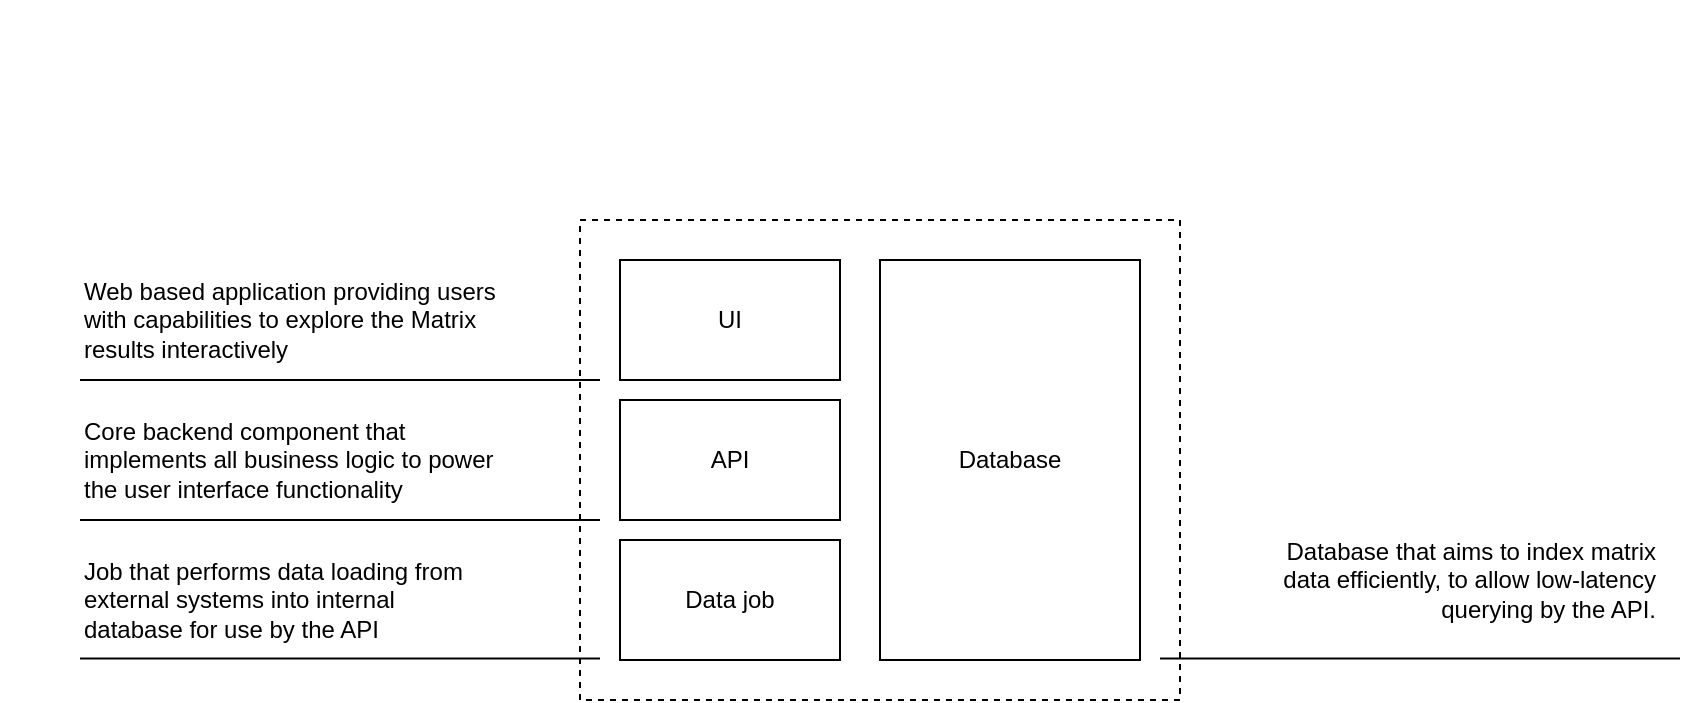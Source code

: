 <mxfile version="24.7.17">
  <diagram name="Page-1" id="UGDsAukETiwYPFEuLynQ">
    <mxGraphModel dx="1413" dy="727" grid="1" gridSize="10" guides="0" tooltips="1" connect="1" arrows="1" fold="1" page="0" pageScale="1" pageWidth="827" pageHeight="1169" math="0" shadow="0">
      <root>
        <mxCell id="0" />
        <mxCell id="1" parent="0" />
        <mxCell id="ema0MKk94POZrERC8X65-1" value="" style="rounded=0;whiteSpace=wrap;html=1;dashed=1;" vertex="1" parent="1">
          <mxGeometry x="20" y="180" width="300" height="240" as="geometry" />
        </mxCell>
        <mxCell id="ema0MKk94POZrERC8X65-2" value="UI" style="rounded=0;whiteSpace=wrap;html=1;" vertex="1" parent="1">
          <mxGeometry x="40" y="200" width="110" height="60" as="geometry" />
        </mxCell>
        <mxCell id="ema0MKk94POZrERC8X65-3" value="API" style="rounded=0;whiteSpace=wrap;html=1;" vertex="1" parent="1">
          <mxGeometry x="40" y="270" width="110" height="60" as="geometry" />
        </mxCell>
        <mxCell id="ema0MKk94POZrERC8X65-4" value="Data job" style="rounded=0;whiteSpace=wrap;html=1;" vertex="1" parent="1">
          <mxGeometry x="40" y="340" width="110" height="60" as="geometry" />
        </mxCell>
        <mxCell id="ema0MKk94POZrERC8X65-5" value="Database" style="rounded=0;whiteSpace=wrap;html=1;" vertex="1" parent="1">
          <mxGeometry x="170" y="200" width="130" height="200" as="geometry" />
        </mxCell>
        <mxCell id="ema0MKk94POZrERC8X65-6" value="" style="endArrow=none;html=1;rounded=0;" edge="1" parent="1">
          <mxGeometry width="50" height="50" relative="1" as="geometry">
            <mxPoint x="-230" y="260" as="sourcePoint" />
            <mxPoint x="30" y="260" as="targetPoint" />
          </mxGeometry>
        </mxCell>
        <mxCell id="ema0MKk94POZrERC8X65-7" value="" style="endArrow=none;html=1;rounded=0;" edge="1" parent="1">
          <mxGeometry width="50" height="50" relative="1" as="geometry">
            <mxPoint x="-230" y="330" as="sourcePoint" />
            <mxPoint x="30" y="330" as="targetPoint" />
          </mxGeometry>
        </mxCell>
        <mxCell id="ema0MKk94POZrERC8X65-8" value="" style="endArrow=none;html=1;rounded=0;" edge="1" parent="1">
          <mxGeometry width="50" height="50" relative="1" as="geometry">
            <mxPoint x="-230" y="399.2" as="sourcePoint" />
            <mxPoint x="30" y="399.2" as="targetPoint" />
          </mxGeometry>
        </mxCell>
        <mxCell id="ema0MKk94POZrERC8X65-9" value="" style="endArrow=none;html=1;rounded=0;" edge="1" parent="1">
          <mxGeometry width="50" height="50" relative="1" as="geometry">
            <mxPoint x="310" y="399.2" as="sourcePoint" />
            <mxPoint x="570" y="399.2" as="targetPoint" />
          </mxGeometry>
        </mxCell>
        <mxCell id="ema0MKk94POZrERC8X65-10" value="&lt;blockquote style=&quot;margin: 0 0 0 40px; border: none; padding: 0px;&quot;&gt;&lt;h1 style=&quot;text-align: justify; margin-top: 0px;&quot;&gt;&lt;br&gt;&lt;/h1&gt;&lt;/blockquote&gt;" style="text;html=1;whiteSpace=wrap;overflow=hidden;rounded=0;" vertex="1" parent="1">
          <mxGeometry x="-270" y="70" width="180" height="120" as="geometry" />
        </mxCell>
        <mxCell id="ema0MKk94POZrERC8X65-11" value="Core backend component that implements all business logic to power the user interface functionality" style="text;html=1;align=left;verticalAlign=middle;whiteSpace=wrap;rounded=0;" vertex="1" parent="1">
          <mxGeometry x="-230" y="270" width="210" height="60" as="geometry" />
        </mxCell>
        <mxCell id="ema0MKk94POZrERC8X65-12" value="Web based application providing users with capabilities to explore the Matrix results interactively" style="text;html=1;align=left;verticalAlign=middle;whiteSpace=wrap;rounded=0;" vertex="1" parent="1">
          <mxGeometry x="-230" y="200" width="210" height="60" as="geometry" />
        </mxCell>
        <mxCell id="ema0MKk94POZrERC8X65-13" value="Job that performs data loading from external systems into internal database for use by the API" style="text;html=1;align=left;verticalAlign=middle;whiteSpace=wrap;rounded=0;" vertex="1" parent="1">
          <mxGeometry x="-230" y="340" width="210" height="60" as="geometry" />
        </mxCell>
        <mxCell id="ema0MKk94POZrERC8X65-14" value="Database that aims to index matrix data efficiently, to allow low-latency querying by the API." style="text;html=1;align=right;verticalAlign=middle;whiteSpace=wrap;rounded=0;" vertex="1" parent="1">
          <mxGeometry x="350" y="330" width="210" height="60" as="geometry" />
        </mxCell>
      </root>
    </mxGraphModel>
  </diagram>
</mxfile>
